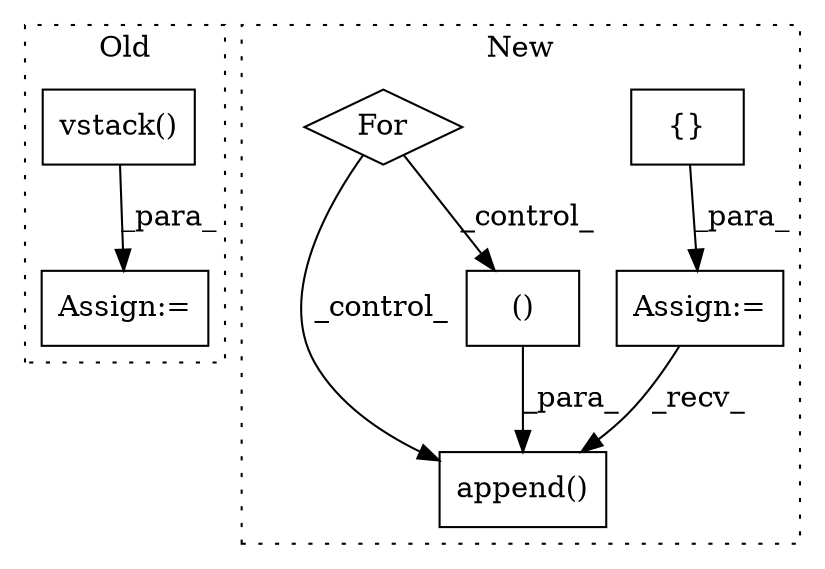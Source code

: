 digraph G {
subgraph cluster0 {
1 [label="vstack()" a="75" s="6079,6133" l="10,1" shape="box"];
5 [label="Assign:=" a="68" s="6076" l="3" shape="box"];
label = "Old";
style="dotted";
}
subgraph cluster1 {
2 [label="append()" a="75" s="6493,6574" l="13,2" shape="box"];
3 [label="{}" a="59" s="6436,6436" l="2,1" shape="box"];
4 [label="()" a="54" s="6557" l="4" shape="box"];
6 [label="For" a="107" s="6447,6479" l="4,14" shape="diamond"];
7 [label="Assign:=" a="68" s="6433" l="3" shape="box"];
label = "New";
style="dotted";
}
1 -> 5 [label="_para_"];
3 -> 7 [label="_para_"];
4 -> 2 [label="_para_"];
6 -> 4 [label="_control_"];
6 -> 2 [label="_control_"];
7 -> 2 [label="_recv_"];
}